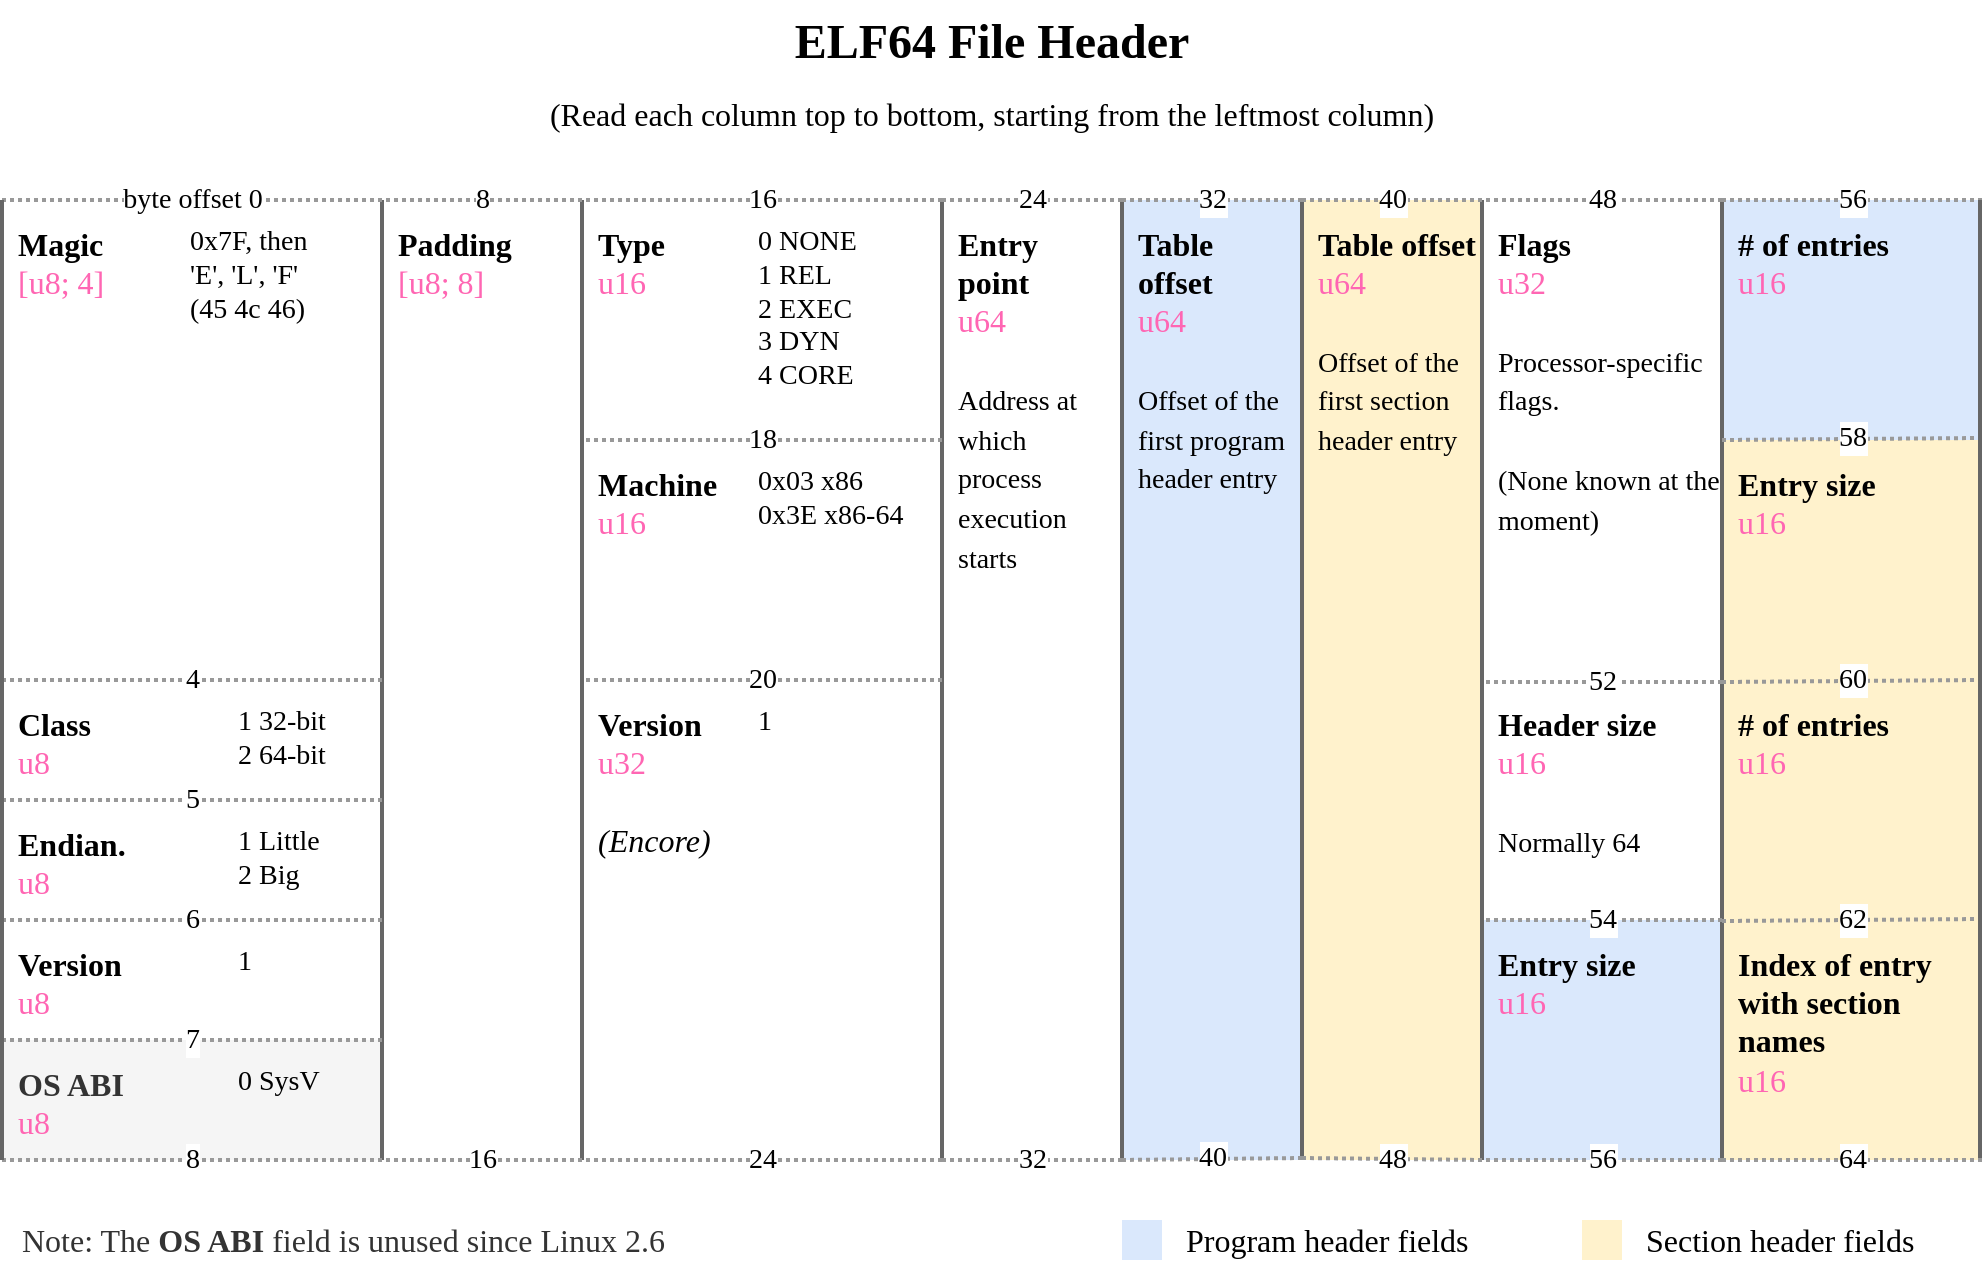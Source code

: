 <mxfile version="24.0.4" type="device">
  <diagram id="x_Tss_tauD-20fe7aKUm" name="Page-1">
    <mxGraphModel dx="1289" dy="874" grid="1" gridSize="10" guides="1" tooltips="1" connect="1" arrows="1" fold="1" page="1" pageScale="1" pageWidth="1600" pageHeight="900" math="0" shadow="0">
      <root>
        <mxCell id="0" />
        <mxCell id="hc-9WYNb3ccIZ7YWBunT-268" value="Body" style="" parent="0" />
        <mxCell id="hc-9WYNb3ccIZ7YWBunT-271" value="&lt;b style=&quot;font-size: 16px&quot;&gt;Entry point&lt;/b&gt;&lt;br style=&quot;font-size: 16px&quot;&gt;&lt;font color=&quot;#ff66b3&quot;&gt;u64&lt;/font&gt;&lt;br&gt;&lt;br&gt;&lt;font style=&quot;font-size: 14px&quot;&gt;Address at which process execution starts&lt;/font&gt;" style="rounded=0;whiteSpace=wrap;html=1;fontSize=16;fontFamily=Iosevka;align=left;verticalAlign=top;spacingLeft=6;strokeWidth=2;strokeColor=none;spacingTop=6;spacingRight=4;" parent="hc-9WYNb3ccIZ7YWBunT-268" vertex="1">
          <mxGeometry x="550" y="160" width="90" height="480" as="geometry" />
        </mxCell>
        <mxCell id="hc-9WYNb3ccIZ7YWBunT-272" value="&lt;b style=&quot;font-size: 16px&quot;&gt;Table offset&lt;/b&gt;&lt;br style=&quot;font-size: 16px&quot;&gt;&lt;font color=&quot;#ff66b3&quot;&gt;u64&lt;br&gt;&lt;br&gt;&lt;/font&gt;&lt;span style=&quot;font-size: 14px&quot;&gt;Offset of the first program header entry&lt;/span&gt;" style="rounded=0;whiteSpace=wrap;html=1;fontSize=16;fontFamily=Iosevka;align=left;verticalAlign=top;spacingLeft=6;strokeWidth=2;gradientDirection=north;fillColor=#dae8fc;strokeColor=none;spacingTop=6;spacingRight=6;" parent="hc-9WYNb3ccIZ7YWBunT-268" vertex="1">
          <mxGeometry x="640" y="160" width="90" height="480" as="geometry" />
        </mxCell>
        <mxCell id="hc-9WYNb3ccIZ7YWBunT-273" value="&lt;b style=&quot;font-size: 16px&quot;&gt;Table offset&lt;/b&gt;&lt;br style=&quot;font-size: 16px&quot;&gt;&lt;font color=&quot;#ff66b3&quot;&gt;u64&lt;br&gt;&lt;br&gt;&lt;/font&gt;&lt;span style=&quot;font-size: 14px&quot;&gt;Offset of the first section header entry&lt;/span&gt;&lt;font color=&quot;#ff66b3&quot;&gt;&lt;br&gt;&lt;/font&gt;" style="rounded=0;whiteSpace=wrap;html=1;fontSize=16;fontFamily=Iosevka;align=left;verticalAlign=top;spacingLeft=6;strokeWidth=2;fillColor=#fff2cc;strokeColor=none;spacingTop=6;" parent="hc-9WYNb3ccIZ7YWBunT-268" vertex="1">
          <mxGeometry x="730" y="160" width="90" height="480" as="geometry" />
        </mxCell>
        <mxCell id="hc-9WYNb3ccIZ7YWBunT-274" value="&lt;b style=&quot;font-size: 16px&quot;&gt;Flags&lt;/b&gt;&lt;br style=&quot;font-size: 16px&quot;&gt;&lt;font color=&quot;#ff66b3&quot;&gt;u32&lt;/font&gt;&lt;br&gt;&lt;br&gt;&lt;font style=&quot;font-size: 14px&quot;&gt;Processor-specific flags.&lt;br&gt;&lt;br&gt;(None known at the moment)&lt;br&gt;&lt;/font&gt;" style="rounded=0;whiteSpace=wrap;html=1;fontSize=16;fontFamily=Iosevka;align=left;verticalAlign=top;spacingLeft=6;strokeWidth=2;strokeColor=none;spacingTop=6;" parent="hc-9WYNb3ccIZ7YWBunT-268" vertex="1">
          <mxGeometry x="820" y="160" width="120" height="240" as="geometry" />
        </mxCell>
        <mxCell id="hc-9WYNb3ccIZ7YWBunT-275" value="&lt;b style=&quot;font-size: 16px&quot;&gt;Header size&lt;/b&gt;&lt;br style=&quot;font-size: 16px&quot;&gt;&lt;font color=&quot;#ff66b3&quot;&gt;u16&lt;/font&gt;&lt;br style=&quot;font-size: 16px&quot;&gt;&lt;br style=&quot;font-size: 16px&quot;&gt;&lt;font style=&quot;font-size: 14px&quot;&gt;Normally 64&lt;/font&gt;" style="rounded=0;whiteSpace=wrap;html=1;fontSize=16;fontFamily=Iosevka;align=left;verticalAlign=top;spacingLeft=6;strokeWidth=2;strokeColor=none;spacingTop=6;" parent="hc-9WYNb3ccIZ7YWBunT-268" vertex="1">
          <mxGeometry x="820" y="400" width="120" height="120" as="geometry" />
        </mxCell>
        <mxCell id="hc-9WYNb3ccIZ7YWBunT-276" value="&lt;b style=&quot;font-size: 16px&quot;&gt;Entry size&lt;/b&gt;&lt;br style=&quot;font-size: 16px&quot;&gt;&lt;font color=&quot;#ff66b3&quot;&gt;u16&lt;/font&gt;" style="rounded=0;whiteSpace=wrap;html=1;fontSize=16;fontFamily=Iosevka;align=left;verticalAlign=top;spacingLeft=6;strokeWidth=2;fillColor=#dae8fc;strokeColor=none;spacingTop=6;" parent="hc-9WYNb3ccIZ7YWBunT-268" vertex="1">
          <mxGeometry x="820" y="520" width="120" height="120" as="geometry" />
        </mxCell>
        <mxCell id="hc-9WYNb3ccIZ7YWBunT-277" value="&lt;b style=&quot;font-size: 16px&quot;&gt;# of entries&lt;/b&gt;&lt;br style=&quot;font-size: 16px&quot;&gt;&lt;font color=&quot;#ff66b3&quot;&gt;u16&lt;/font&gt;" style="rounded=0;whiteSpace=wrap;html=1;fontSize=16;fontFamily=Iosevka;align=left;verticalAlign=top;spacingLeft=6;strokeWidth=2;fillColor=#fff2cc;strokeColor=none;spacingTop=6;" parent="hc-9WYNb3ccIZ7YWBunT-268" vertex="1">
          <mxGeometry x="940" y="400" width="130" height="120" as="geometry" />
        </mxCell>
        <mxCell id="hc-9WYNb3ccIZ7YWBunT-278" value="&lt;b style=&quot;font-size: 16px&quot;&gt;&lt;font style=&quot;font-size: 16px&quot;&gt;Index of entry with section names&lt;/font&gt;&lt;/b&gt;&lt;br style=&quot;font-size: 16px&quot;&gt;&lt;font color=&quot;#ff66b3&quot;&gt;u16&lt;/font&gt;" style="rounded=0;whiteSpace=wrap;html=1;fontSize=16;fontFamily=Iosevka;align=left;verticalAlign=top;spacingLeft=6;strokeWidth=2;fillColor=#fff2cc;strokeColor=none;spacingTop=6;" parent="hc-9WYNb3ccIZ7YWBunT-268" vertex="1">
          <mxGeometry x="940" y="520" width="130" height="120" as="geometry" />
        </mxCell>
        <mxCell id="hc-9WYNb3ccIZ7YWBunT-279" value="&lt;b style=&quot;font-size: 16px&quot;&gt;# of entries&lt;/b&gt;&lt;br style=&quot;font-size: 16px&quot;&gt;&lt;font color=&quot;#ff66b3&quot;&gt;u16&lt;/font&gt;" style="rounded=0;whiteSpace=wrap;html=1;fontSize=16;fontFamily=Iosevka;align=left;verticalAlign=top;spacingLeft=6;strokeWidth=2;fillColor=#dae8fc;strokeColor=none;spacingTop=6;" parent="hc-9WYNb3ccIZ7YWBunT-268" vertex="1">
          <mxGeometry x="940" y="160" width="130" height="120" as="geometry" />
        </mxCell>
        <mxCell id="hc-9WYNb3ccIZ7YWBunT-280" value="&lt;b style=&quot;font-size: 16px&quot;&gt;Entry size&lt;/b&gt;&lt;br style=&quot;font-size: 16px&quot;&gt;&lt;font color=&quot;#ff66b3&quot;&gt;u16&lt;/font&gt;" style="rounded=0;whiteSpace=wrap;html=1;fontSize=16;fontFamily=Iosevka;align=left;verticalAlign=top;spacingLeft=6;strokeWidth=2;fillColor=#fff2cc;strokeColor=none;spacingTop=6;" parent="hc-9WYNb3ccIZ7YWBunT-268" vertex="1">
          <mxGeometry x="940" y="280" width="130" height="120" as="geometry" />
        </mxCell>
        <mxCell id="hc-9WYNb3ccIZ7YWBunT-281" value="&lt;b style=&quot;font-size: 16px&quot;&gt;Type&lt;/b&gt;&lt;br style=&quot;font-size: 16px&quot;&gt;&lt;font color=&quot;#ff66b3&quot;&gt;u16&lt;/font&gt;" style="rounded=0;whiteSpace=wrap;html=1;fontSize=16;fontFamily=Iosevka;align=left;verticalAlign=top;spacingLeft=6;strokeWidth=2;strokeColor=none;spacingTop=6;" parent="hc-9WYNb3ccIZ7YWBunT-268" vertex="1">
          <mxGeometry x="370" y="160" width="180" height="120" as="geometry" />
        </mxCell>
        <mxCell id="hc-9WYNb3ccIZ7YWBunT-282" value="0 NONE&lt;br style=&quot;font-size: 14px;&quot;&gt;1 REL&lt;br style=&quot;font-size: 14px;&quot;&gt;2 EXEC&lt;br style=&quot;font-size: 14px;&quot;&gt;&lt;span style=&quot;font-size: 14px;&quot;&gt;3 DYN&lt;br style=&quot;font-size: 14px;&quot;&gt;&lt;/span&gt;4 CORE" style="text;html=1;align=left;verticalAlign=top;whiteSpace=wrap;rounded=0;fontFamily=Iosevka;fontSize=14;spacingTop=6;spacingLeft=6;fontStyle=0" parent="hc-9WYNb3ccIZ7YWBunT-268" vertex="1">
          <mxGeometry x="450" y="160" width="100" height="120" as="geometry" />
        </mxCell>
        <mxCell id="hc-9WYNb3ccIZ7YWBunT-283" value="&lt;b style=&quot;font-size: 16px&quot;&gt;Machine&lt;/b&gt;&lt;br style=&quot;font-size: 16px&quot;&gt;&lt;font color=&quot;#ff66b3&quot;&gt;u16&lt;/font&gt;" style="rounded=0;whiteSpace=wrap;html=1;fontSize=16;fontFamily=Iosevka;align=left;verticalAlign=top;spacingLeft=6;strokeWidth=2;strokeColor=none;spacingTop=6;" parent="hc-9WYNb3ccIZ7YWBunT-268" vertex="1">
          <mxGeometry x="370" y="280" width="180" height="120" as="geometry" />
        </mxCell>
        <mxCell id="hc-9WYNb3ccIZ7YWBunT-284" value="0x03 x86&lt;br style=&quot;font-size: 14px;&quot;&gt;&lt;span style=&quot;font-size: 14px;&quot;&gt;0x3E x86-64&lt;/span&gt;" style="text;html=1;align=left;verticalAlign=top;whiteSpace=wrap;rounded=0;fontFamily=Iosevka;fontSize=14;spacingTop=6;spacingLeft=6;fontStyle=0" parent="hc-9WYNb3ccIZ7YWBunT-268" vertex="1">
          <mxGeometry x="450" y="280" width="100" height="120" as="geometry" />
        </mxCell>
        <mxCell id="hc-9WYNb3ccIZ7YWBunT-285" value="&lt;b style=&quot;font-size: 16px&quot;&gt;Version&lt;/b&gt;&lt;br style=&quot;font-size: 16px&quot;&gt;&lt;font color=&quot;#ff66b3&quot;&gt;u32&lt;/font&gt;&lt;br&gt;&lt;br&gt;&lt;i&gt;(Encore)&lt;/i&gt;" style="rounded=0;whiteSpace=wrap;html=1;fontSize=16;fontFamily=Iosevka;align=left;verticalAlign=top;spacingLeft=6;strokeWidth=2;strokeColor=none;spacingTop=6;" parent="hc-9WYNb3ccIZ7YWBunT-268" vertex="1">
          <mxGeometry x="370" y="400" width="180" height="240" as="geometry" />
        </mxCell>
        <mxCell id="hc-9WYNb3ccIZ7YWBunT-286" value="1" style="text;html=1;strokeColor=none;fillColor=none;align=left;verticalAlign=top;whiteSpace=wrap;rounded=0;fontFamily=Iosevka;fontSize=14;spacingTop=6;spacingLeft=6;" parent="hc-9WYNb3ccIZ7YWBunT-268" vertex="1">
          <mxGeometry x="450" y="400" width="100" height="70" as="geometry" />
        </mxCell>
        <mxCell id="hc-9WYNb3ccIZ7YWBunT-287" value="&lt;b style=&quot;font-size: 16px&quot;&gt;Magic&lt;/b&gt;&lt;br style=&quot;font-size: 16px&quot;&gt;&lt;font style=&quot;font-size: 16px&quot; color=&quot;#ff66b3&quot;&gt;[u8; 4]&lt;/font&gt;&lt;br style=&quot;font-size: 16px&quot;&gt;&lt;br style=&quot;font-size: 16px&quot;&gt;" style="rounded=0;whiteSpace=wrap;html=1;fontSize=16;fontFamily=Iosevka;align=left;verticalAlign=top;spacingLeft=6;glass=0;strokeWidth=2;strokeColor=none;spacingTop=6;" parent="hc-9WYNb3ccIZ7YWBunT-268" vertex="1">
          <mxGeometry x="80" y="160" width="190" height="240" as="geometry" />
        </mxCell>
        <mxCell id="hc-9WYNb3ccIZ7YWBunT-288" value="&lt;b style=&quot;font-size: 16px&quot;&gt;Class&lt;/b&gt;&lt;br style=&quot;font-size: 16px&quot;&gt;&lt;font color=&quot;#ff66b3&quot;&gt;u8&lt;/font&gt;" style="rounded=0;whiteSpace=wrap;html=1;fontSize=16;fontFamily=Iosevka;align=left;verticalAlign=top;spacingLeft=6;strokeWidth=2;strokeColor=none;spacingTop=6;" parent="hc-9WYNb3ccIZ7YWBunT-268" vertex="1">
          <mxGeometry x="80" y="400" width="190" height="60" as="geometry" />
        </mxCell>
        <mxCell id="hc-9WYNb3ccIZ7YWBunT-289" value="&lt;b style=&quot;font-size: 16px&quot;&gt;Endian.&lt;/b&gt;&lt;br style=&quot;font-size: 16px&quot;&gt;&lt;font color=&quot;#ff66b3&quot;&gt;u8&lt;/font&gt;" style="rounded=0;whiteSpace=wrap;html=1;fontSize=16;fontFamily=Iosevka;align=left;verticalAlign=top;spacingLeft=6;strokeWidth=2;strokeColor=none;spacingTop=6;" parent="hc-9WYNb3ccIZ7YWBunT-268" vertex="1">
          <mxGeometry x="80" y="460" width="190" height="60" as="geometry" />
        </mxCell>
        <mxCell id="hc-9WYNb3ccIZ7YWBunT-290" value="&lt;b style=&quot;font-size: 16px&quot;&gt;Version&lt;/b&gt;&lt;br style=&quot;font-size: 16px&quot;&gt;&lt;font color=&quot;#ff66b3&quot;&gt;u8&lt;/font&gt;" style="rounded=0;whiteSpace=wrap;html=1;fontSize=16;fontFamily=Iosevka;align=left;verticalAlign=top;spacingLeft=6;strokeWidth=2;strokeColor=none;spacingTop=6;" parent="hc-9WYNb3ccIZ7YWBunT-268" vertex="1">
          <mxGeometry x="80" y="520" width="190" height="60" as="geometry" />
        </mxCell>
        <mxCell id="hc-9WYNb3ccIZ7YWBunT-291" value="&lt;b style=&quot;font-size: 16px&quot;&gt;OS ABI&lt;/b&gt;&lt;br style=&quot;font-size: 16px&quot;&gt;&lt;font color=&quot;#ff66b3&quot;&gt;u8&lt;/font&gt;" style="rounded=0;whiteSpace=wrap;html=1;fontSize=16;fontFamily=Iosevka;align=left;verticalAlign=top;spacingLeft=6;strokeWidth=2;fillColor=#f5f5f5;fontColor=#333333;strokeColor=none;spacingTop=6;" parent="hc-9WYNb3ccIZ7YWBunT-268" vertex="1">
          <mxGeometry x="80" y="580" width="190" height="60" as="geometry" />
        </mxCell>
        <mxCell id="hc-9WYNb3ccIZ7YWBunT-292" value="1 32-bit&lt;br style=&quot;font-size: 14px;&quot;&gt;&lt;span style=&quot;font-size: 14px;&quot;&gt;2 64-bit&lt;/span&gt;" style="text;html=1;strokeColor=none;fillColor=none;align=left;verticalAlign=top;whiteSpace=wrap;rounded=0;fontFamily=Iosevka;fontSize=14;spacingTop=6;spacingLeft=6;fontStyle=0" parent="hc-9WYNb3ccIZ7YWBunT-268" vertex="1">
          <mxGeometry x="190" y="400" width="90" height="60" as="geometry" />
        </mxCell>
        <mxCell id="hc-9WYNb3ccIZ7YWBunT-293" value="&lt;span style=&quot;font-size: 14px;&quot;&gt;1 Little&lt;/span&gt;&lt;br style=&quot;font-size: 14px;&quot;&gt;2 Big" style="text;html=1;strokeColor=none;fillColor=none;align=left;verticalAlign=top;whiteSpace=wrap;rounded=0;fontFamily=Iosevka;fontSize=14;spacingTop=6;spacingLeft=6;fontStyle=0" parent="hc-9WYNb3ccIZ7YWBunT-268" vertex="1">
          <mxGeometry x="190" y="460" width="90" height="60" as="geometry" />
        </mxCell>
        <mxCell id="hc-9WYNb3ccIZ7YWBunT-294" value="&lt;span style=&quot;font-size: 14px;&quot;&gt;1&lt;/span&gt;" style="text;html=1;strokeColor=none;fillColor=none;align=left;verticalAlign=top;whiteSpace=wrap;rounded=0;fontFamily=Iosevka;fontSize=14;fontStyle=0;spacingTop=6;spacingLeft=6;" parent="hc-9WYNb3ccIZ7YWBunT-268" vertex="1">
          <mxGeometry x="190" y="520" width="90" height="60" as="geometry" />
        </mxCell>
        <mxCell id="hc-9WYNb3ccIZ7YWBunT-295" value="&lt;span style=&quot;font-weight: normal ; font-size: 14px&quot;&gt;0 SysV &lt;/span&gt;" style="text;html=1;strokeColor=none;fillColor=none;align=left;verticalAlign=top;whiteSpace=wrap;rounded=0;fontFamily=Iosevka;fontSize=14;fontStyle=1;spacingTop=6;spacingLeft=6;" parent="hc-9WYNb3ccIZ7YWBunT-268" vertex="1">
          <mxGeometry x="190" y="580" width="90" height="60" as="geometry" />
        </mxCell>
        <mxCell id="hc-9WYNb3ccIZ7YWBunT-296" value="&lt;b style=&quot;font-size: 16px&quot;&gt;Padding&lt;/b&gt;&lt;br style=&quot;font-size: 16px&quot;&gt;&lt;font color=&quot;#ff66b3&quot;&gt;[u8; 8]&lt;/font&gt;" style="rounded=0;whiteSpace=wrap;html=1;fontSize=16;fontFamily=Iosevka;align=left;verticalAlign=top;spacingLeft=6;strokeWidth=2;strokeColor=none;spacingTop=6;" parent="hc-9WYNb3ccIZ7YWBunT-268" vertex="1">
          <mxGeometry x="270" y="160" width="100" height="480" as="geometry" />
        </mxCell>
        <mxCell id="hc-9WYNb3ccIZ7YWBunT-298" value="Note: The &lt;b style=&quot;font-size: 16px;&quot;&gt;OS ABI&lt;/b&gt; field is unused since Linux 2.6" style="text;html=1;align=left;verticalAlign=middle;whiteSpace=wrap;rounded=1;shadow=0;glass=0;fontFamily=Iosevka;fontSize=16;fontStyle=0;strokeWidth=2;spacing=10;fontColor=#333333;" parent="hc-9WYNb3ccIZ7YWBunT-268" vertex="1">
          <mxGeometry x="80" y="660" width="410" height="40" as="geometry" />
        </mxCell>
        <mxCell id="hc-9WYNb3ccIZ7YWBunT-301" value="" style="rounded=0;whiteSpace=wrap;html=1;shadow=0;glass=0;strokeWidth=2;fillColor=#dae8fc;fontFamily=Iosevka;fontSize=16;align=right;strokeColor=none;" parent="hc-9WYNb3ccIZ7YWBunT-268" vertex="1">
          <mxGeometry x="640" y="670" width="20" height="20" as="geometry" />
        </mxCell>
        <mxCell id="hc-9WYNb3ccIZ7YWBunT-302" value="Program header fields" style="text;html=1;strokeColor=none;fillColor=none;align=left;verticalAlign=middle;whiteSpace=wrap;rounded=0;shadow=0;glass=0;fontFamily=Iosevka;fontSize=16;" parent="hc-9WYNb3ccIZ7YWBunT-268" vertex="1">
          <mxGeometry x="670" y="670" width="170" height="20" as="geometry" />
        </mxCell>
        <mxCell id="hc-9WYNb3ccIZ7YWBunT-303" value="Section header fields" style="text;html=1;strokeColor=none;fillColor=none;align=left;verticalAlign=middle;whiteSpace=wrap;rounded=0;shadow=0;glass=0;fontFamily=Iosevka;fontSize=16;" parent="hc-9WYNb3ccIZ7YWBunT-268" vertex="1">
          <mxGeometry x="900" y="670" width="170" height="20" as="geometry" />
        </mxCell>
        <mxCell id="hc-9WYNb3ccIZ7YWBunT-304" value="" style="rounded=0;whiteSpace=wrap;html=1;shadow=0;glass=0;strokeWidth=2;fillColor=#fff2cc;fontFamily=Iosevka;fontSize=16;align=right;strokeColor=none;" parent="hc-9WYNb3ccIZ7YWBunT-268" vertex="1">
          <mxGeometry x="870" y="670" width="20" height="20" as="geometry" />
        </mxCell>
        <mxCell id="hc-9WYNb3ccIZ7YWBunT-307" value="ELF64 File Header" style="text;html=1;strokeColor=none;fillColor=none;align=center;verticalAlign=top;whiteSpace=wrap;rounded=0;shadow=0;glass=0;dashed=1;fontFamily=Iosevka;fontSize=24;fontStyle=1" parent="hc-9WYNb3ccIZ7YWBunT-268" vertex="1">
          <mxGeometry x="80" y="60" width="990" height="40" as="geometry" />
        </mxCell>
        <mxCell id="bM1JQBeVaB9tb7rvF3kJ-1" value="&lt;font style=&quot;font-size: 14px&quot;&gt;0x7F, then&lt;br&gt;&#39;E&#39;, &#39;L&#39;, &#39;F&#39;&lt;br&gt;(45 4c 46)&lt;/font&gt;" style="text;html=1;strokeColor=none;fillColor=none;align=left;verticalAlign=top;whiteSpace=wrap;rounded=0;fontFamily=Iosevka;fontSize=14;spacingTop=6;spacingLeft=6;fontStyle=0" parent="hc-9WYNb3ccIZ7YWBunT-268" vertex="1">
          <mxGeometry x="166" y="160" width="104" height="70" as="geometry" />
        </mxCell>
        <mxCell id="bM1JQBeVaB9tb7rvF3kJ-2" value="&lt;span style=&quot;font-size: 16px&quot;&gt;(Read each column top to bottom, starting from the leftmost column)&lt;/span&gt;" style="text;html=1;strokeColor=none;fillColor=none;align=center;verticalAlign=middle;whiteSpace=wrap;rounded=0;shadow=0;glass=0;dashed=1;fontFamily=Iosevka;fontSize=24;fontStyle=0" parent="hc-9WYNb3ccIZ7YWBunT-268" vertex="1">
          <mxGeometry x="80" y="100" width="990" height="30" as="geometry" />
        </mxCell>
        <mxCell id="hc-9WYNb3ccIZ7YWBunT-194" value="Lines" style="" parent="0" />
        <mxCell id="hc-9WYNb3ccIZ7YWBunT-231" value="" style="endArrow=none;html=1;strokeWidth=2;fontFamily=Iosevka;fontSize=14;exitX=0;exitY=1;exitDx=0;exitDy=0;entryX=1;entryY=0;entryDx=0;entryDy=0;spacing=2;spacingLeft=0;spacingRight=0;strokeColor=#666666;" parent="hc-9WYNb3ccIZ7YWBunT-194" edge="1">
          <mxGeometry width="50" height="50" relative="1" as="geometry">
            <mxPoint x="270" y="640" as="sourcePoint" />
            <mxPoint x="270" y="160" as="targetPoint" />
          </mxGeometry>
        </mxCell>
        <mxCell id="hc-9WYNb3ccIZ7YWBunT-232" value="" style="endArrow=none;html=1;strokeWidth=2;fontFamily=Iosevka;fontSize=14;exitX=0;exitY=1;exitDx=0;exitDy=0;entryX=1;entryY=0;entryDx=0;entryDy=0;spacing=2;spacingLeft=0;spacingRight=0;strokeColor=#666666;" parent="hc-9WYNb3ccIZ7YWBunT-194" edge="1">
          <mxGeometry width="50" height="50" relative="1" as="geometry">
            <mxPoint x="370" y="640" as="sourcePoint" />
            <mxPoint x="370" y="160" as="targetPoint" />
          </mxGeometry>
        </mxCell>
        <mxCell id="hc-9WYNb3ccIZ7YWBunT-233" value="" style="endArrow=none;html=1;strokeWidth=2;fontFamily=Iosevka;fontSize=14;exitX=0;exitY=1;exitDx=0;exitDy=0;entryX=1;entryY=0;entryDx=0;entryDy=0;spacing=2;spacingLeft=0;spacingRight=0;strokeColor=#666666;" parent="hc-9WYNb3ccIZ7YWBunT-194" edge="1">
          <mxGeometry width="50" height="50" relative="1" as="geometry">
            <mxPoint x="550" y="640" as="sourcePoint" />
            <mxPoint x="550" y="160" as="targetPoint" />
          </mxGeometry>
        </mxCell>
        <mxCell id="hc-9WYNb3ccIZ7YWBunT-234" value="" style="endArrow=none;html=1;strokeWidth=2;fontFamily=Iosevka;fontSize=14;exitX=0;exitY=1;exitDx=0;exitDy=0;entryX=1;entryY=0;entryDx=0;entryDy=0;spacing=2;spacingLeft=0;spacingRight=0;strokeColor=#666666;" parent="hc-9WYNb3ccIZ7YWBunT-194" edge="1">
          <mxGeometry width="50" height="50" relative="1" as="geometry">
            <mxPoint x="640" y="640" as="sourcePoint" />
            <mxPoint x="640" y="160" as="targetPoint" />
          </mxGeometry>
        </mxCell>
        <mxCell id="hc-9WYNb3ccIZ7YWBunT-235" value="" style="endArrow=none;html=1;strokeWidth=2;fontFamily=Iosevka;fontSize=14;exitX=0;exitY=1;exitDx=0;exitDy=0;entryX=1;entryY=0;entryDx=0;entryDy=0;spacing=2;spacingLeft=0;spacingRight=0;strokeColor=#666666;" parent="hc-9WYNb3ccIZ7YWBunT-194" edge="1">
          <mxGeometry width="50" height="50" relative="1" as="geometry">
            <mxPoint x="730.0" y="640" as="sourcePoint" />
            <mxPoint x="730.0" y="160" as="targetPoint" />
          </mxGeometry>
        </mxCell>
        <mxCell id="hc-9WYNb3ccIZ7YWBunT-236" value="" style="endArrow=none;html=1;strokeWidth=2;fontFamily=Iosevka;fontSize=14;entryX=1;entryY=0;entryDx=0;entryDy=0;spacing=2;spacingLeft=0;spacingRight=0;strokeColor=#666666;" parent="hc-9WYNb3ccIZ7YWBunT-194" edge="1">
          <mxGeometry width="50" height="50" relative="1" as="geometry">
            <mxPoint x="820" y="640" as="sourcePoint" />
            <mxPoint x="820.0" y="160" as="targetPoint" />
          </mxGeometry>
        </mxCell>
        <mxCell id="hc-9WYNb3ccIZ7YWBunT-237" value="" style="endArrow=none;html=1;strokeWidth=2;fontFamily=Iosevka;fontSize=14;exitX=0;exitY=1;exitDx=0;exitDy=0;entryX=1;entryY=0;entryDx=0;entryDy=0;spacing=2;spacingLeft=0;spacingRight=0;strokeColor=#666666;" parent="hc-9WYNb3ccIZ7YWBunT-194" edge="1">
          <mxGeometry width="50" height="50" relative="1" as="geometry">
            <mxPoint x="940.0" y="640" as="sourcePoint" />
            <mxPoint x="940.0" y="160" as="targetPoint" />
          </mxGeometry>
        </mxCell>
        <mxCell id="hc-9WYNb3ccIZ7YWBunT-238" value="7" style="endArrow=none;dashed=1;html=1;strokeWidth=2;fontFamily=Iosevka;fontSize=14;strokeColor=#999999;spacing=2;spacingLeft=0;spacingRight=0;dashPattern=1 1;" parent="hc-9WYNb3ccIZ7YWBunT-194" edge="1">
          <mxGeometry width="50" height="50" relative="1" as="geometry">
            <mxPoint x="270" y="580" as="sourcePoint" />
            <mxPoint x="80" y="580" as="targetPoint" />
          </mxGeometry>
        </mxCell>
        <mxCell id="hc-9WYNb3ccIZ7YWBunT-239" value="6" style="endArrow=none;dashed=1;html=1;strokeWidth=2;fontFamily=Iosevka;fontSize=14;strokeColor=#999999;spacing=2;spacingLeft=0;spacingRight=0;dashPattern=1 1;" parent="hc-9WYNb3ccIZ7YWBunT-194" edge="1">
          <mxGeometry width="50" height="50" relative="1" as="geometry">
            <mxPoint x="270" y="520" as="sourcePoint" />
            <mxPoint x="80" y="520" as="targetPoint" />
          </mxGeometry>
        </mxCell>
        <mxCell id="hc-9WYNb3ccIZ7YWBunT-240" value="5" style="endArrow=none;dashed=1;html=1;strokeWidth=2;fontFamily=Iosevka;fontSize=14;strokeColor=#999999;spacing=2;spacingLeft=0;spacingRight=0;dashPattern=1 1;" parent="hc-9WYNb3ccIZ7YWBunT-194" edge="1">
          <mxGeometry width="50" height="50" relative="1" as="geometry">
            <mxPoint x="270" y="460" as="sourcePoint" />
            <mxPoint x="80" y="460" as="targetPoint" />
          </mxGeometry>
        </mxCell>
        <mxCell id="hc-9WYNb3ccIZ7YWBunT-241" value="4" style="endArrow=none;dashed=1;html=1;strokeWidth=2;fontFamily=Iosevka;fontSize=14;strokeColor=#999999;spacing=2;spacingLeft=0;spacingRight=0;dashPattern=1 1;" parent="hc-9WYNb3ccIZ7YWBunT-194" edge="1">
          <mxGeometry width="50" height="50" relative="1" as="geometry">
            <mxPoint x="270" y="400" as="sourcePoint" />
            <mxPoint x="80" y="400" as="targetPoint" />
          </mxGeometry>
        </mxCell>
        <mxCell id="hc-9WYNb3ccIZ7YWBunT-242" value="byte offset 0" style="endArrow=none;dashed=1;html=1;strokeWidth=2;fontFamily=Iosevka;fontSize=14;strokeColor=#999999;spacing=2;spacingLeft=0;spacingRight=0;dashPattern=1 1;" parent="hc-9WYNb3ccIZ7YWBunT-194" edge="1">
          <mxGeometry width="50" height="50" relative="1" as="geometry">
            <mxPoint x="270" y="160" as="sourcePoint" />
            <mxPoint x="80" y="160" as="targetPoint" />
          </mxGeometry>
        </mxCell>
        <mxCell id="hc-9WYNb3ccIZ7YWBunT-243" value="8" style="endArrow=none;dashed=1;html=1;strokeWidth=2;fontFamily=Iosevka;fontSize=14;strokeColor=#999999;spacing=2;spacingLeft=0;spacingRight=0;dashPattern=1 1;" parent="hc-9WYNb3ccIZ7YWBunT-194" edge="1">
          <mxGeometry width="50" height="50" relative="1" as="geometry">
            <mxPoint x="370" y="160" as="sourcePoint" />
            <mxPoint x="270" y="160" as="targetPoint" />
          </mxGeometry>
        </mxCell>
        <mxCell id="hc-9WYNb3ccIZ7YWBunT-245" value="24" style="endArrow=none;dashed=1;html=1;strokeWidth=2;fontFamily=Iosevka;fontSize=14;strokeColor=#999999;spacing=2;spacingLeft=0;spacingRight=0;dashPattern=1 1;" parent="hc-9WYNb3ccIZ7YWBunT-194" edge="1">
          <mxGeometry width="50" height="50" relative="1" as="geometry">
            <mxPoint x="640" y="160" as="sourcePoint" />
            <mxPoint x="550" y="160" as="targetPoint" />
          </mxGeometry>
        </mxCell>
        <mxCell id="hc-9WYNb3ccIZ7YWBunT-246" value="32" style="endArrow=none;dashed=1;html=1;strokeWidth=2;fontFamily=Iosevka;fontSize=14;strokeColor=#999999;spacing=2;spacingLeft=0;spacingRight=0;dashPattern=1 1;" parent="hc-9WYNb3ccIZ7YWBunT-194" edge="1">
          <mxGeometry width="50" height="50" relative="1" as="geometry">
            <mxPoint x="730.0" y="160" as="sourcePoint" />
            <mxPoint x="640" y="160" as="targetPoint" />
          </mxGeometry>
        </mxCell>
        <mxCell id="hc-9WYNb3ccIZ7YWBunT-247" value="40" style="endArrow=none;dashed=1;html=1;strokeWidth=2;fontFamily=Iosevka;fontSize=14;strokeColor=#999999;spacing=2;spacingLeft=0;spacingRight=0;dashPattern=1 1;" parent="hc-9WYNb3ccIZ7YWBunT-194" edge="1">
          <mxGeometry width="50" height="50" relative="1" as="geometry">
            <mxPoint x="820" y="160" as="sourcePoint" />
            <mxPoint x="730" y="160" as="targetPoint" />
          </mxGeometry>
        </mxCell>
        <mxCell id="hc-9WYNb3ccIZ7YWBunT-248" value="48" style="endArrow=none;dashed=1;html=1;strokeWidth=2;fontFamily=Iosevka;fontSize=14;strokeColor=#999999;spacing=2;spacingLeft=0;spacingRight=0;dashPattern=1 1;" parent="hc-9WYNb3ccIZ7YWBunT-194" edge="1">
          <mxGeometry width="50" height="50" relative="1" as="geometry">
            <mxPoint x="940" y="160" as="sourcePoint" />
            <mxPoint x="820" y="160" as="targetPoint" />
          </mxGeometry>
        </mxCell>
        <mxCell id="hc-9WYNb3ccIZ7YWBunT-249" value="52" style="endArrow=none;dashed=1;html=1;strokeWidth=2;fontFamily=Iosevka;fontSize=14;strokeColor=#999999;spacing=2;spacingLeft=0;spacingRight=0;dashPattern=1 1;" parent="hc-9WYNb3ccIZ7YWBunT-194" edge="1">
          <mxGeometry width="50" height="50" relative="1" as="geometry">
            <mxPoint x="940" y="401" as="sourcePoint" />
            <mxPoint x="820.0" y="401" as="targetPoint" />
          </mxGeometry>
        </mxCell>
        <mxCell id="hc-9WYNb3ccIZ7YWBunT-250" value="54" style="endArrow=none;dashed=1;html=1;strokeWidth=2;fontFamily=Iosevka;fontSize=14;strokeColor=#999999;spacing=2;spacingLeft=0;spacingRight=0;dashPattern=1 1;" parent="hc-9WYNb3ccIZ7YWBunT-194" edge="1">
          <mxGeometry width="50" height="50" relative="1" as="geometry">
            <mxPoint x="940" y="520" as="sourcePoint" />
            <mxPoint x="820.0" y="520" as="targetPoint" />
          </mxGeometry>
        </mxCell>
        <mxCell id="hc-9WYNb3ccIZ7YWBunT-251" value="56" style="endArrow=none;dashed=1;html=1;strokeWidth=2;fontFamily=Iosevka;fontSize=14;exitX=1;exitY=0;exitDx=0;exitDy=0;strokeColor=#999999;spacing=2;spacingLeft=0;spacingRight=0;dashPattern=1 1;" parent="hc-9WYNb3ccIZ7YWBunT-194" edge="1">
          <mxGeometry width="50" height="50" relative="1" as="geometry">
            <mxPoint x="1070" y="160" as="sourcePoint" />
            <mxPoint x="940" y="160" as="targetPoint" />
          </mxGeometry>
        </mxCell>
        <mxCell id="hc-9WYNb3ccIZ7YWBunT-252" value="58" style="endArrow=none;dashed=1;html=1;strokeWidth=2;fontFamily=Iosevka;fontSize=14;exitX=1;exitY=0;exitDx=0;exitDy=0;strokeColor=#999999;spacing=2;spacingLeft=0;spacingRight=0;dashPattern=1 1;" parent="hc-9WYNb3ccIZ7YWBunT-194" edge="1">
          <mxGeometry width="50" height="50" relative="1" as="geometry">
            <mxPoint x="1070" y="279" as="sourcePoint" />
            <mxPoint x="940" y="280" as="targetPoint" />
          </mxGeometry>
        </mxCell>
        <mxCell id="hc-9WYNb3ccIZ7YWBunT-253" value="60" style="endArrow=none;dashed=1;html=1;strokeWidth=2;fontFamily=Iosevka;fontSize=14;exitX=1;exitY=0;exitDx=0;exitDy=0;strokeColor=#999999;spacing=2;spacingLeft=0;spacingRight=0;dashPattern=1 1;" parent="hc-9WYNb3ccIZ7YWBunT-194" edge="1">
          <mxGeometry width="50" height="50" relative="1" as="geometry">
            <mxPoint x="1070" y="400" as="sourcePoint" />
            <mxPoint x="940" y="401" as="targetPoint" />
          </mxGeometry>
        </mxCell>
        <mxCell id="hc-9WYNb3ccIZ7YWBunT-254" value="62" style="endArrow=none;dashed=1;html=1;strokeWidth=2;fontFamily=Iosevka;fontSize=14;exitX=1;exitY=0;exitDx=0;exitDy=0;strokeColor=#999999;spacing=2;spacingLeft=0;spacingRight=0;dashPattern=1 1;" parent="hc-9WYNb3ccIZ7YWBunT-194" edge="1">
          <mxGeometry width="50" height="50" relative="1" as="geometry">
            <mxPoint x="1070" y="519.5" as="sourcePoint" />
            <mxPoint x="940" y="520.5" as="targetPoint" />
          </mxGeometry>
        </mxCell>
        <mxCell id="hc-9WYNb3ccIZ7YWBunT-255" value="8" style="endArrow=none;dashed=1;html=1;strokeWidth=2;fontFamily=Iosevka;fontSize=14;strokeColor=#999999;spacing=2;spacingLeft=0;spacingRight=0;dashPattern=1 1;" parent="hc-9WYNb3ccIZ7YWBunT-194" edge="1">
          <mxGeometry width="50" height="50" relative="1" as="geometry">
            <mxPoint x="270" y="640" as="sourcePoint" />
            <mxPoint x="80" y="640" as="targetPoint" />
          </mxGeometry>
        </mxCell>
        <mxCell id="hc-9WYNb3ccIZ7YWBunT-256" value="" style="endArrow=none;html=1;strokeWidth=2;fontFamily=Iosevka;fontSize=14;exitX=0;exitY=1;exitDx=0;exitDy=0;entryX=1;entryY=0;entryDx=0;entryDy=0;spacing=2;spacingLeft=0;spacingRight=0;strokeColor=#666666;" parent="hc-9WYNb3ccIZ7YWBunT-194" edge="1">
          <mxGeometry width="50" height="50" relative="1" as="geometry">
            <mxPoint x="80" y="640" as="sourcePoint" />
            <mxPoint x="80" y="160" as="targetPoint" />
          </mxGeometry>
        </mxCell>
        <mxCell id="hc-9WYNb3ccIZ7YWBunT-257" value="" style="endArrow=none;html=1;strokeWidth=2;fontFamily=Iosevka;fontSize=14;exitX=0;exitY=1;exitDx=0;exitDy=0;entryX=1;entryY=0;entryDx=0;entryDy=0;spacing=2;spacingLeft=0;spacingRight=0;strokeColor=#666666;" parent="hc-9WYNb3ccIZ7YWBunT-194" edge="1">
          <mxGeometry width="50" height="50" relative="1" as="geometry">
            <mxPoint x="1069" y="640" as="sourcePoint" />
            <mxPoint x="1069" y="160" as="targetPoint" />
          </mxGeometry>
        </mxCell>
        <mxCell id="hc-9WYNb3ccIZ7YWBunT-258" value="16" style="endArrow=none;dashed=1;html=1;strokeWidth=2;fontFamily=Iosevka;fontSize=14;strokeColor=#999999;spacing=2;spacingLeft=0;spacingRight=0;dashPattern=1 1;" parent="hc-9WYNb3ccIZ7YWBunT-194" edge="1">
          <mxGeometry width="50" height="50" relative="1" as="geometry">
            <mxPoint x="370" y="640" as="sourcePoint" />
            <mxPoint x="270" y="640" as="targetPoint" />
          </mxGeometry>
        </mxCell>
        <mxCell id="hc-9WYNb3ccIZ7YWBunT-259" value="24" style="endArrow=none;dashed=1;html=1;strokeWidth=2;fontFamily=Iosevka;fontSize=14;entryX=0.034;entryY=-0.001;entryDx=0;entryDy=0;entryPerimeter=0;strokeColor=#999999;spacing=2;spacingLeft=0;spacingRight=0;dashPattern=1 1;" parent="hc-9WYNb3ccIZ7YWBunT-194" edge="1">
          <mxGeometry width="50" height="50" relative="1" as="geometry">
            <mxPoint x="550" y="640" as="sourcePoint" />
            <mxPoint x="370.0" y="640.0" as="targetPoint" />
          </mxGeometry>
        </mxCell>
        <mxCell id="hc-9WYNb3ccIZ7YWBunT-260" value="32" style="endArrow=none;dashed=1;html=1;strokeWidth=2;fontFamily=Iosevka;fontSize=14;strokeColor=#999999;spacing=2;spacingLeft=0;spacingRight=0;dashPattern=1 1;" parent="hc-9WYNb3ccIZ7YWBunT-194" edge="1">
          <mxGeometry width="50" height="50" relative="1" as="geometry">
            <mxPoint x="640" y="640" as="sourcePoint" />
            <mxPoint x="550" y="640" as="targetPoint" />
          </mxGeometry>
        </mxCell>
        <mxCell id="hc-9WYNb3ccIZ7YWBunT-261" value="40" style="endArrow=none;dashed=1;html=1;strokeWidth=2;fontFamily=Iosevka;fontSize=14;strokeColor=#999999;spacing=2;spacingLeft=0;spacingRight=0;dashPattern=1 1;" parent="hc-9WYNb3ccIZ7YWBunT-194" edge="1">
          <mxGeometry width="50" height="50" relative="1" as="geometry">
            <mxPoint x="730" y="639" as="sourcePoint" />
            <mxPoint x="640" y="640" as="targetPoint" />
          </mxGeometry>
        </mxCell>
        <mxCell id="hc-9WYNb3ccIZ7YWBunT-262" value="48" style="endArrow=none;dashed=1;html=1;strokeWidth=2;fontFamily=Iosevka;fontSize=14;strokeColor=#999999;spacing=2;spacingLeft=0;spacingRight=0;dashPattern=1 1;" parent="hc-9WYNb3ccIZ7YWBunT-194" edge="1">
          <mxGeometry width="50" height="50" relative="1" as="geometry">
            <mxPoint x="820" y="640" as="sourcePoint" />
            <mxPoint x="730" y="639" as="targetPoint" />
          </mxGeometry>
        </mxCell>
        <mxCell id="hc-9WYNb3ccIZ7YWBunT-263" value="56" style="endArrow=none;dashed=1;html=1;strokeWidth=2;fontFamily=Iosevka;fontSize=14;strokeColor=#999999;spacing=2;spacingLeft=0;spacingRight=0;dashPattern=1 1;" parent="hc-9WYNb3ccIZ7YWBunT-194" edge="1">
          <mxGeometry width="50" height="50" relative="1" as="geometry">
            <mxPoint x="940" y="640" as="sourcePoint" />
            <mxPoint x="820" y="640" as="targetPoint" />
          </mxGeometry>
        </mxCell>
        <mxCell id="hc-9WYNb3ccIZ7YWBunT-264" value="64" style="endArrow=none;dashed=1;html=1;strokeWidth=2;fontFamily=Iosevka;fontSize=14;strokeColor=#999999;spacing=2;spacingLeft=0;spacingRight=0;dashPattern=1 1;" parent="hc-9WYNb3ccIZ7YWBunT-194" edge="1">
          <mxGeometry width="50" height="50" relative="1" as="geometry">
            <mxPoint x="1070" y="640" as="sourcePoint" />
            <mxPoint x="940" y="640" as="targetPoint" />
          </mxGeometry>
        </mxCell>
        <mxCell id="hc-9WYNb3ccIZ7YWBunT-266" value="20" style="endArrow=none;dashed=1;html=1;strokeWidth=2;fontFamily=Iosevka;fontSize=14;entryX=0.034;entryY=-0.001;entryDx=0;entryDy=0;entryPerimeter=0;strokeColor=#999999;spacing=2;spacingLeft=0;spacingRight=0;dashPattern=1 1;" parent="hc-9WYNb3ccIZ7YWBunT-194" edge="1">
          <mxGeometry width="50" height="50" relative="1" as="geometry">
            <mxPoint x="550" y="400" as="sourcePoint" />
            <mxPoint x="370.0" y="400.0" as="targetPoint" />
          </mxGeometry>
        </mxCell>
        <mxCell id="hc-9WYNb3ccIZ7YWBunT-314" value="16" style="endArrow=none;dashed=1;html=1;strokeWidth=2;fontFamily=Iosevka;fontSize=14;entryX=0;entryY=0;entryDx=0;entryDy=0;strokeColor=#999999;spacing=2;spacingLeft=0;spacingRight=0;dashPattern=1 1;" parent="hc-9WYNb3ccIZ7YWBunT-194" edge="1">
          <mxGeometry width="50" height="50" relative="1" as="geometry">
            <mxPoint x="550" y="160" as="sourcePoint" />
            <mxPoint x="370" y="160" as="targetPoint" />
          </mxGeometry>
        </mxCell>
        <mxCell id="hc-9WYNb3ccIZ7YWBunT-315" value="18" style="endArrow=none;dashed=1;html=1;strokeWidth=2;fontFamily=Iosevka;fontSize=14;entryX=0;entryY=1;entryDx=0;entryDy=0;strokeColor=#999999;dashPattern=1 1;" parent="hc-9WYNb3ccIZ7YWBunT-194" edge="1">
          <mxGeometry width="50" height="50" relative="1" as="geometry">
            <mxPoint x="550" y="280" as="sourcePoint" />
            <mxPoint x="370.0" y="280" as="targetPoint" />
          </mxGeometry>
        </mxCell>
      </root>
    </mxGraphModel>
  </diagram>
</mxfile>
